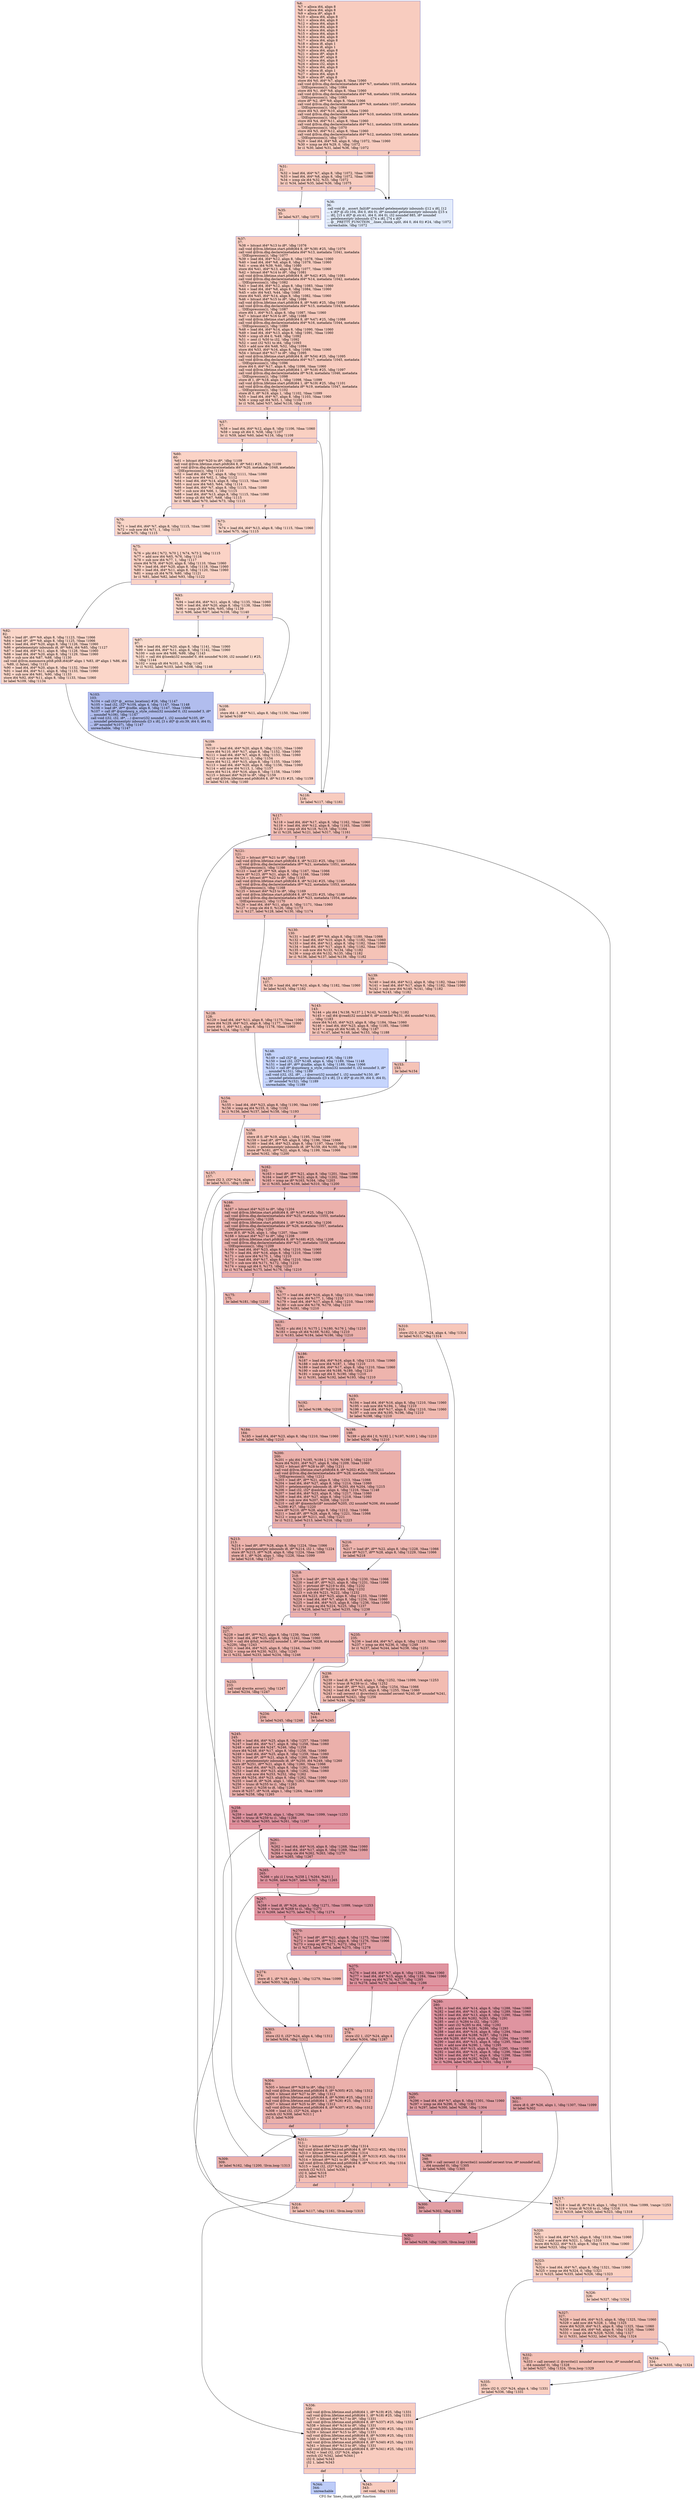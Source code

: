 digraph "CFG for 'lines_chunk_split' function" {
	label="CFG for 'lines_chunk_split' function";

	Node0xc3ccd0 [shape=record,color="#3d50c3ff", style=filled, fillcolor="#f08b6e70",label="{%6:\l  %7 = alloca i64, align 8\l  %8 = alloca i64, align 8\l  %9 = alloca i8*, align 8\l  %10 = alloca i64, align 8\l  %11 = alloca i64, align 8\l  %12 = alloca i64, align 8\l  %13 = alloca i64, align 8\l  %14 = alloca i64, align 8\l  %15 = alloca i64, align 8\l  %16 = alloca i64, align 8\l  %17 = alloca i64, align 8\l  %18 = alloca i8, align 1\l  %19 = alloca i8, align 1\l  %20 = alloca i64, align 8\l  %21 = alloca i8*, align 8\l  %22 = alloca i8*, align 8\l  %23 = alloca i64, align 8\l  %24 = alloca i32, align 4\l  %25 = alloca i64, align 8\l  %26 = alloca i8, align 1\l  %27 = alloca i64, align 8\l  %28 = alloca i8*, align 8\l  store i64 %0, i64* %7, align 8, !tbaa !1060\l  call void @llvm.dbg.declare(metadata i64* %7, metadata !1035, metadata\l... !DIExpression()), !dbg !1064\l  store i64 %1, i64* %8, align 8, !tbaa !1060\l  call void @llvm.dbg.declare(metadata i64* %8, metadata !1036, metadata\l... !DIExpression()), !dbg !1065\l  store i8* %2, i8** %9, align 8, !tbaa !1066\l  call void @llvm.dbg.declare(metadata i8** %9, metadata !1037, metadata\l... !DIExpression()), !dbg !1068\l  store i64 %3, i64* %10, align 8, !tbaa !1060\l  call void @llvm.dbg.declare(metadata i64* %10, metadata !1038, metadata\l... !DIExpression()), !dbg !1069\l  store i64 %4, i64* %11, align 8, !tbaa !1060\l  call void @llvm.dbg.declare(metadata i64* %11, metadata !1039, metadata\l... !DIExpression()), !dbg !1070\l  store i64 %5, i64* %12, align 8, !tbaa !1060\l  call void @llvm.dbg.declare(metadata i64* %12, metadata !1040, metadata\l... !DIExpression()), !dbg !1071\l  %29 = load i64, i64* %8, align 8, !dbg !1072, !tbaa !1060\l  %30 = icmp ne i64 %29, 0, !dbg !1072\l  br i1 %30, label %31, label %36, !dbg !1072\l|{<s0>T|<s1>F}}"];
	Node0xc3ccd0:s0 -> Node0xc3cfb0;
	Node0xc3ccd0:s1 -> Node0xc3d050;
	Node0xc3cfb0 [shape=record,color="#3d50c3ff", style=filled, fillcolor="#f08b6e70",label="{%31:\l31:                                               \l  %32 = load i64, i64* %7, align 8, !dbg !1072, !tbaa !1060\l  %33 = load i64, i64* %8, align 8, !dbg !1072, !tbaa !1060\l  %34 = icmp sle i64 %32, %33, !dbg !1072\l  br i1 %34, label %35, label %36, !dbg !1075\l|{<s0>T|<s1>F}}"];
	Node0xc3cfb0:s0 -> Node0xc3d000;
	Node0xc3cfb0:s1 -> Node0xc3d050;
	Node0xc3d000 [shape=record,color="#3d50c3ff", style=filled, fillcolor="#f08b6e70",label="{%35:\l35:                                               \l  br label %37, !dbg !1075\l}"];
	Node0xc3d000 -> Node0xc3d0a0;
	Node0xc3d050 [shape=record,color="#3d50c3ff", style=filled, fillcolor="#bfd3f670",label="{%36:\l36:                                               \l  call void @__assert_fail(i8* noundef getelementptr inbounds ([12 x i8], [12\l... x i8]* @.str.104, i64 0, i64 0), i8* noundef getelementptr inbounds ([15 x\l... i8], [15 x i8]* @.str.41, i64 0, i64 0), i32 noundef 885, i8* noundef\l... getelementptr inbounds ([74 x i8], [74 x i8]*\l... @__PRETTY_FUNCTION__.lines_chunk_split, i64 0, i64 0)) #24, !dbg !1072\l  unreachable, !dbg !1072\l}"];
	Node0xc3d0a0 [shape=record,color="#3d50c3ff", style=filled, fillcolor="#f08b6e70",label="{%37:\l37:                                               \l  %38 = bitcast i64* %13 to i8*, !dbg !1076\l  call void @llvm.lifetime.start.p0i8(i64 8, i8* %38) #25, !dbg !1076\l  call void @llvm.dbg.declare(metadata i64* %13, metadata !1041, metadata\l... !DIExpression()), !dbg !1077\l  %39 = load i64, i64* %12, align 8, !dbg !1078, !tbaa !1060\l  %40 = load i64, i64* %8, align 8, !dbg !1079, !tbaa !1060\l  %41 = srem i64 %39, %40, !dbg !1080\l  store i64 %41, i64* %13, align 8, !dbg !1077, !tbaa !1060\l  %42 = bitcast i64* %14 to i8*, !dbg !1081\l  call void @llvm.lifetime.start.p0i8(i64 8, i8* %42) #25, !dbg !1081\l  call void @llvm.dbg.declare(metadata i64* %14, metadata !1042, metadata\l... !DIExpression()), !dbg !1082\l  %43 = load i64, i64* %12, align 8, !dbg !1083, !tbaa !1060\l  %44 = load i64, i64* %8, align 8, !dbg !1084, !tbaa !1060\l  %45 = sdiv i64 %43, %44, !dbg !1085\l  store i64 %45, i64* %14, align 8, !dbg !1082, !tbaa !1060\l  %46 = bitcast i64* %15 to i8*, !dbg !1086\l  call void @llvm.lifetime.start.p0i8(i64 8, i8* %46) #25, !dbg !1086\l  call void @llvm.dbg.declare(metadata i64* %15, metadata !1043, metadata\l... !DIExpression()), !dbg !1087\l  store i64 1, i64* %15, align 8, !dbg !1087, !tbaa !1060\l  %47 = bitcast i64* %16 to i8*, !dbg !1088\l  call void @llvm.lifetime.start.p0i8(i64 8, i8* %47) #25, !dbg !1088\l  call void @llvm.dbg.declare(metadata i64* %16, metadata !1044, metadata\l... !DIExpression()), !dbg !1089\l  %48 = load i64, i64* %14, align 8, !dbg !1090, !tbaa !1060\l  %49 = load i64, i64* %13, align 8, !dbg !1091, !tbaa !1060\l  %50 = icmp slt i64 0, %49, !dbg !1092\l  %51 = zext i1 %50 to i32, !dbg !1092\l  %52 = sext i32 %51 to i64, !dbg !1093\l  %53 = add nsw i64 %48, %52, !dbg !1094\l  store i64 %53, i64* %16, align 8, !dbg !1089, !tbaa !1060\l  %54 = bitcast i64* %17 to i8*, !dbg !1095\l  call void @llvm.lifetime.start.p0i8(i64 8, i8* %54) #25, !dbg !1095\l  call void @llvm.dbg.declare(metadata i64* %17, metadata !1045, metadata\l... !DIExpression()), !dbg !1096\l  store i64 0, i64* %17, align 8, !dbg !1096, !tbaa !1060\l  call void @llvm.lifetime.start.p0i8(i64 1, i8* %18) #25, !dbg !1097\l  call void @llvm.dbg.declare(metadata i8* %18, metadata !1046, metadata\l... !DIExpression()), !dbg !1098\l  store i8 1, i8* %18, align 1, !dbg !1098, !tbaa !1099\l  call void @llvm.lifetime.start.p0i8(i64 1, i8* %19) #25, !dbg !1101\l  call void @llvm.dbg.declare(metadata i8* %19, metadata !1047, metadata\l... !DIExpression()), !dbg !1102\l  store i8 0, i8* %19, align 1, !dbg !1102, !tbaa !1099\l  %55 = load i64, i64* %7, align 8, !dbg !1103, !tbaa !1060\l  %56 = icmp sgt i64 %55, 1, !dbg !1104\l  br i1 %56, label %57, label %116, !dbg !1105\l|{<s0>T|<s1>F}}"];
	Node0xc3d0a0:s0 -> Node0xc3d0f0;
	Node0xc3d0a0:s1 -> Node0xc3d460;
	Node0xc3d0f0 [shape=record,color="#3d50c3ff", style=filled, fillcolor="#f3947570",label="{%57:\l57:                                               \l  %58 = load i64, i64* %12, align 8, !dbg !1106, !tbaa !1060\l  %59 = icmp slt i64 0, %58, !dbg !1107\l  br i1 %59, label %60, label %116, !dbg !1108\l|{<s0>T|<s1>F}}"];
	Node0xc3d0f0:s0 -> Node0xc3d140;
	Node0xc3d0f0:s1 -> Node0xc3d460;
	Node0xc3d140 [shape=record,color="#3d50c3ff", style=filled, fillcolor="#f59c7d70",label="{%60:\l60:                                               \l  %61 = bitcast i64* %20 to i8*, !dbg !1109\l  call void @llvm.lifetime.start.p0i8(i64 8, i8* %61) #25, !dbg !1109\l  call void @llvm.dbg.declare(metadata i64* %20, metadata !1048, metadata\l... !DIExpression()), !dbg !1110\l  %62 = load i64, i64* %7, align 8, !dbg !1111, !tbaa !1060\l  %63 = sub nsw i64 %62, 1, !dbg !1112\l  %64 = load i64, i64* %14, align 8, !dbg !1113, !tbaa !1060\l  %65 = mul nsw i64 %63, %64, !dbg !1114\l  %66 = load i64, i64* %7, align 8, !dbg !1115, !tbaa !1060\l  %67 = sub nsw i64 %66, 1, !dbg !1115\l  %68 = load i64, i64* %13, align 8, !dbg !1115, !tbaa !1060\l  %69 = icmp slt i64 %67, %68, !dbg !1115\l  br i1 %69, label %70, label %73, !dbg !1115\l|{<s0>T|<s1>F}}"];
	Node0xc3d140:s0 -> Node0xc3d190;
	Node0xc3d140:s1 -> Node0xc3d1e0;
	Node0xc3d190 [shape=record,color="#3d50c3ff", style=filled, fillcolor="#f6a38570",label="{%70:\l70:                                               \l  %71 = load i64, i64* %7, align 8, !dbg !1115, !tbaa !1060\l  %72 = sub nsw i64 %71, 1, !dbg !1115\l  br label %75, !dbg !1115\l}"];
	Node0xc3d190 -> Node0xc3d230;
	Node0xc3d1e0 [shape=record,color="#3d50c3ff", style=filled, fillcolor="#f6a38570",label="{%73:\l73:                                               \l  %74 = load i64, i64* %13, align 8, !dbg !1115, !tbaa !1060\l  br label %75, !dbg !1115\l}"];
	Node0xc3d1e0 -> Node0xc3d230;
	Node0xc3d230 [shape=record,color="#3d50c3ff", style=filled, fillcolor="#f59c7d70",label="{%75:\l75:                                               \l  %76 = phi i64 [ %72, %70 ], [ %74, %73 ], !dbg !1115\l  %77 = add nsw i64 %65, %76, !dbg !1116\l  %78 = sub nsw i64 %77, 1, !dbg !1117\l  store i64 %78, i64* %20, align 8, !dbg !1110, !tbaa !1060\l  %79 = load i64, i64* %20, align 8, !dbg !1118, !tbaa !1060\l  %80 = load i64, i64* %11, align 8, !dbg !1120, !tbaa !1060\l  %81 = icmp slt i64 %79, %80, !dbg !1121\l  br i1 %81, label %82, label %93, !dbg !1122\l|{<s0>T|<s1>F}}"];
	Node0xc3d230:s0 -> Node0xc3d280;
	Node0xc3d230:s1 -> Node0xc3d2d0;
	Node0xc3d280 [shape=record,color="#3d50c3ff", style=filled, fillcolor="#f6a38570",label="{%82:\l82:                                               \l  %83 = load i8*, i8** %9, align 8, !dbg !1123, !tbaa !1066\l  %84 = load i8*, i8** %9, align 8, !dbg !1125, !tbaa !1066\l  %85 = load i64, i64* %20, align 8, !dbg !1126, !tbaa !1060\l  %86 = getelementptr inbounds i8, i8* %84, i64 %85, !dbg !1127\l  %87 = load i64, i64* %11, align 8, !dbg !1128, !tbaa !1060\l  %88 = load i64, i64* %20, align 8, !dbg !1129, !tbaa !1060\l  %89 = sub nsw i64 %87, %88, !dbg !1130\l  call void @llvm.memmove.p0i8.p0i8.i64(i8* align 1 %83, i8* align 1 %86, i64\l... %89, i1 false), !dbg !1131\l  %90 = load i64, i64* %20, align 8, !dbg !1132, !tbaa !1060\l  %91 = load i64, i64* %11, align 8, !dbg !1133, !tbaa !1060\l  %92 = sub nsw i64 %91, %90, !dbg !1133\l  store i64 %92, i64* %11, align 8, !dbg !1133, !tbaa !1060\l  br label %109, !dbg !1134\l}"];
	Node0xc3d280 -> Node0xc3d410;
	Node0xc3d2d0 [shape=record,color="#3d50c3ff", style=filled, fillcolor="#f6a38570",label="{%93:\l93:                                               \l  %94 = load i64, i64* %11, align 8, !dbg !1135, !tbaa !1060\l  %95 = load i64, i64* %20, align 8, !dbg !1138, !tbaa !1060\l  %96 = icmp slt i64 %94, %95, !dbg !1139\l  br i1 %96, label %97, label %108, !dbg !1140\l|{<s0>T|<s1>F}}"];
	Node0xc3d2d0:s0 -> Node0xc3d320;
	Node0xc3d2d0:s1 -> Node0xc3d3c0;
	Node0xc3d320 [shape=record,color="#3d50c3ff", style=filled, fillcolor="#f7af9170",label="{%97:\l97:                                               \l  %98 = load i64, i64* %20, align 8, !dbg !1141, !tbaa !1060\l  %99 = load i64, i64* %11, align 8, !dbg !1142, !tbaa !1060\l  %100 = sub nsw i64 %98, %99, !dbg !1143\l  %101 = call i64 @lseek(i32 noundef 0, i64 noundef %100, i32 noundef 1) #25,\l... !dbg !1144\l  %102 = icmp slt i64 %101, 0, !dbg !1145\l  br i1 %102, label %103, label %108, !dbg !1146\l|{<s0>T|<s1>F}}"];
	Node0xc3d320:s0 -> Node0xc3d370;
	Node0xc3d320:s1 -> Node0xc3d3c0;
	Node0xc3d370 [shape=record,color="#3d50c3ff", style=filled, fillcolor="#4f69d970",label="{%103:\l103:                                              \l  %104 = call i32* @__errno_location() #26, !dbg !1147\l  %105 = load i32, i32* %104, align 4, !dbg !1147, !tbaa !1148\l  %106 = load i8*, i8** @infile, align 8, !dbg !1147, !tbaa !1066\l  %107 = call i8* @quotearg_n_style_colon(i32 noundef 0, i32 noundef 3, i8*\l... noundef %106), !dbg !1147\l  call void (i32, i32, i8*, ...) @error(i32 noundef 1, i32 noundef %105, i8*\l... noundef getelementptr inbounds ([3 x i8], [3 x i8]* @.str.39, i64 0, i64 0),\l... i8* noundef %107), !dbg !1147\l  unreachable, !dbg !1147\l}"];
	Node0xc3d3c0 [shape=record,color="#3d50c3ff", style=filled, fillcolor="#f6a38570",label="{%108:\l108:                                              \l  store i64 -1, i64* %11, align 8, !dbg !1150, !tbaa !1060\l  br label %109\l}"];
	Node0xc3d3c0 -> Node0xc3d410;
	Node0xc3d410 [shape=record,color="#3d50c3ff", style=filled, fillcolor="#f59c7d70",label="{%109:\l109:                                              \l  %110 = load i64, i64* %20, align 8, !dbg !1151, !tbaa !1060\l  store i64 %110, i64* %17, align 8, !dbg !1152, !tbaa !1060\l  %111 = load i64, i64* %7, align 8, !dbg !1153, !tbaa !1060\l  %112 = sub nsw i64 %111, 1, !dbg !1154\l  store i64 %112, i64* %15, align 8, !dbg !1155, !tbaa !1060\l  %113 = load i64, i64* %20, align 8, !dbg !1156, !tbaa !1060\l  %114 = add nsw i64 %113, 1, !dbg !1157\l  store i64 %114, i64* %16, align 8, !dbg !1158, !tbaa !1060\l  %115 = bitcast i64* %20 to i8*, !dbg !1159\l  call void @llvm.lifetime.end.p0i8(i64 8, i8* %115) #25, !dbg !1159\l  br label %116, !dbg !1160\l}"];
	Node0xc3d410 -> Node0xc3d460;
	Node0xc3d460 [shape=record,color="#3d50c3ff", style=filled, fillcolor="#f08b6e70",label="{%116:\l116:                                              \l  br label %117, !dbg !1161\l}"];
	Node0xc3d460 -> Node0xc3d4b0;
	Node0xc3d4b0 [shape=record,color="#3d50c3ff", style=filled, fillcolor="#e36c5570",label="{%117:\l117:                                              \l  %118 = load i64, i64* %17, align 8, !dbg !1162, !tbaa !1060\l  %119 = load i64, i64* %12, align 8, !dbg !1163, !tbaa !1060\l  %120 = icmp slt i64 %118, %119, !dbg !1164\l  br i1 %120, label %121, label %317, !dbg !1161\l|{<s0>T|<s1>F}}"];
	Node0xc3d4b0:s0 -> Node0xc3d500;
	Node0xc3d4b0:s1 -> Node0xc3e540;
	Node0xc3d500 [shape=record,color="#3d50c3ff", style=filled, fillcolor="#e36c5570",label="{%121:\l121:                                              \l  %122 = bitcast i8** %21 to i8*, !dbg !1165\l  call void @llvm.lifetime.start.p0i8(i64 8, i8* %122) #25, !dbg !1165\l  call void @llvm.dbg.declare(metadata i8** %21, metadata !1051, metadata\l... !DIExpression()), !dbg !1166\l  %123 = load i8*, i8** %9, align 8, !dbg !1167, !tbaa !1066\l  store i8* %123, i8** %21, align 8, !dbg !1166, !tbaa !1066\l  %124 = bitcast i8** %22 to i8*, !dbg !1165\l  call void @llvm.lifetime.start.p0i8(i64 8, i8* %124) #25, !dbg !1165\l  call void @llvm.dbg.declare(metadata i8** %22, metadata !1053, metadata\l... !DIExpression()), !dbg !1168\l  %125 = bitcast i64* %23 to i8*, !dbg !1169\l  call void @llvm.lifetime.start.p0i8(i64 8, i8* %125) #25, !dbg !1169\l  call void @llvm.dbg.declare(metadata i64* %23, metadata !1054, metadata\l... !DIExpression()), !dbg !1170\l  %126 = load i64, i64* %11, align 8, !dbg !1171, !tbaa !1060\l  %127 = icmp sle i64 0, %126, !dbg !1173\l  br i1 %127, label %128, label %130, !dbg !1174\l|{<s0>T|<s1>F}}"];
	Node0xc3d500:s0 -> Node0xc3d550;
	Node0xc3d500:s1 -> Node0xc3d5a0;
	Node0xc3d550 [shape=record,color="#3d50c3ff", style=filled, fillcolor="#e8765c70",label="{%128:\l128:                                              \l  %129 = load i64, i64* %11, align 8, !dbg !1175, !tbaa !1060\l  store i64 %129, i64* %23, align 8, !dbg !1177, !tbaa !1060\l  store i64 -1, i64* %11, align 8, !dbg !1178, !tbaa !1060\l  br label %154, !dbg !1179\l}"];
	Node0xc3d550 -> Node0xc3d780;
	Node0xc3d5a0 [shape=record,color="#3d50c3ff", style=filled, fillcolor="#e8765c70",label="{%130:\l130:                                              \l  %131 = load i8*, i8** %9, align 8, !dbg !1180, !tbaa !1066\l  %132 = load i64, i64* %10, align 8, !dbg !1182, !tbaa !1060\l  %133 = load i64, i64* %12, align 8, !dbg !1182, !tbaa !1060\l  %134 = load i64, i64* %17, align 8, !dbg !1182, !tbaa !1060\l  %135 = sub nsw i64 %133, %134, !dbg !1182\l  %136 = icmp slt i64 %132, %135, !dbg !1182\l  br i1 %136, label %137, label %139, !dbg !1182\l|{<s0>T|<s1>F}}"];
	Node0xc3d5a0:s0 -> Node0xc3d5f0;
	Node0xc3d5a0:s1 -> Node0xc3d640;
	Node0xc3d5f0 [shape=record,color="#3d50c3ff", style=filled, fillcolor="#ec7f6370",label="{%137:\l137:                                              \l  %138 = load i64, i64* %10, align 8, !dbg !1182, !tbaa !1060\l  br label %143, !dbg !1182\l}"];
	Node0xc3d5f0 -> Node0xc3d690;
	Node0xc3d640 [shape=record,color="#3d50c3ff", style=filled, fillcolor="#ec7f6370",label="{%139:\l139:                                              \l  %140 = load i64, i64* %12, align 8, !dbg !1182, !tbaa !1060\l  %141 = load i64, i64* %17, align 8, !dbg !1182, !tbaa !1060\l  %142 = sub nsw i64 %140, %141, !dbg !1182\l  br label %143, !dbg !1182\l}"];
	Node0xc3d640 -> Node0xc3d690;
	Node0xc3d690 [shape=record,color="#3d50c3ff", style=filled, fillcolor="#e8765c70",label="{%143:\l143:                                              \l  %144 = phi i64 [ %138, %137 ], [ %142, %139 ], !dbg !1182\l  %145 = call i64 @read(i32 noundef 0, i8* noundef %131, i64 noundef %144),\l... !dbg !1183\l  store i64 %145, i64* %23, align 8, !dbg !1184, !tbaa !1060\l  %146 = load i64, i64* %23, align 8, !dbg !1185, !tbaa !1060\l  %147 = icmp slt i64 %146, 0, !dbg !1187\l  br i1 %147, label %148, label %153, !dbg !1188\l|{<s0>T|<s1>F}}"];
	Node0xc3d690:s0 -> Node0xc3d6e0;
	Node0xc3d690:s1 -> Node0xc3d730;
	Node0xc3d6e0 [shape=record,color="#3d50c3ff", style=filled, fillcolor="#7ea1fa70",label="{%148:\l148:                                              \l  %149 = call i32* @__errno_location() #26, !dbg !1189\l  %150 = load i32, i32* %149, align 4, !dbg !1189, !tbaa !1148\l  %151 = load i8*, i8** @infile, align 8, !dbg !1189, !tbaa !1066\l  %152 = call i8* @quotearg_n_style_colon(i32 noundef 0, i32 noundef 3, i8*\l... noundef %151), !dbg !1189\l  call void (i32, i32, i8*, ...) @error(i32 noundef 1, i32 noundef %150, i8*\l... noundef getelementptr inbounds ([3 x i8], [3 x i8]* @.str.39, i64 0, i64 0),\l... i8* noundef %152), !dbg !1189\l  unreachable, !dbg !1189\l}"];
	Node0xc3d730 [shape=record,color="#3d50c3ff", style=filled, fillcolor="#e8765c70",label="{%153:\l153:                                              \l  br label %154\l}"];
	Node0xc3d730 -> Node0xc3d780;
	Node0xc3d780 [shape=record,color="#3d50c3ff", style=filled, fillcolor="#e36c5570",label="{%154:\l154:                                              \l  %155 = load i64, i64* %23, align 8, !dbg !1190, !tbaa !1060\l  %156 = icmp eq i64 %155, 0, !dbg !1192\l  br i1 %156, label %157, label %158, !dbg !1193\l|{<s0>T|<s1>F}}"];
	Node0xc3d780:s0 -> Node0xc3d7d0;
	Node0xc3d780:s1 -> Node0xc3d820;
	Node0xc3d7d0 [shape=record,color="#3d50c3ff", style=filled, fillcolor="#e97a5f70",label="{%157:\l157:                                              \l  store i32 3, i32* %24, align 4\l  br label %311, !dbg !1194\l}"];
	Node0xc3d7d0 -> Node0xc3e4a0;
	Node0xc3d820 [shape=record,color="#3d50c3ff", style=filled, fillcolor="#e8765c70",label="{%158:\l158:                                              \l  store i8 0, i8* %19, align 1, !dbg !1195, !tbaa !1099\l  %159 = load i8*, i8** %9, align 8, !dbg !1196, !tbaa !1066\l  %160 = load i64, i64* %23, align 8, !dbg !1197, !tbaa !1060\l  %161 = getelementptr inbounds i8, i8* %159, i64 %160, !dbg !1198\l  store i8* %161, i8** %22, align 8, !dbg !1199, !tbaa !1066\l  br label %162, !dbg !1200\l}"];
	Node0xc3d820 -> Node0xc3d870;
	Node0xc3d870 [shape=record,color="#3d50c3ff", style=filled, fillcolor="#d0473d70",label="{%162:\l162:                                              \l  %163 = load i8*, i8** %21, align 8, !dbg !1201, !tbaa !1066\l  %164 = load i8*, i8** %22, align 8, !dbg !1202, !tbaa !1066\l  %165 = icmp ne i8* %163, %164, !dbg !1203\l  br i1 %165, label %166, label %310, !dbg !1200\l|{<s0>T|<s1>F}}"];
	Node0xc3d870:s0 -> Node0xc3d8c0;
	Node0xc3d870:s1 -> Node0xc3e450;
	Node0xc3d8c0 [shape=record,color="#3d50c3ff", style=filled, fillcolor="#d24b4070",label="{%166:\l166:                                              \l  %167 = bitcast i64* %25 to i8*, !dbg !1204\l  call void @llvm.lifetime.start.p0i8(i64 8, i8* %167) #25, !dbg !1204\l  call void @llvm.dbg.declare(metadata i64* %25, metadata !1055, metadata\l... !DIExpression()), !dbg !1205\l  call void @llvm.lifetime.start.p0i8(i64 1, i8* %26) #25, !dbg !1206\l  call void @llvm.dbg.declare(metadata i8* %26, metadata !1057, metadata\l... !DIExpression()), !dbg !1207\l  store i8 0, i8* %26, align 1, !dbg !1207, !tbaa !1099\l  %168 = bitcast i64* %27 to i8*, !dbg !1208\l  call void @llvm.lifetime.start.p0i8(i64 8, i8* %168) #25, !dbg !1208\l  call void @llvm.dbg.declare(metadata i64* %27, metadata !1058, metadata\l... !DIExpression()), !dbg !1209\l  %169 = load i64, i64* %23, align 8, !dbg !1210, !tbaa !1060\l  %170 = load i64, i64* %16, align 8, !dbg !1210, !tbaa !1060\l  %171 = sub nsw i64 %170, 1, !dbg !1210\l  %172 = load i64, i64* %17, align 8, !dbg !1210, !tbaa !1060\l  %173 = sub nsw i64 %171, %172, !dbg !1210\l  %174 = icmp sgt i64 0, %173, !dbg !1210\l  br i1 %174, label %175, label %176, !dbg !1210\l|{<s0>T|<s1>F}}"];
	Node0xc3d8c0:s0 -> Node0xc3d910;
	Node0xc3d8c0:s1 -> Node0xc3d960;
	Node0xc3d910 [shape=record,color="#3d50c3ff", style=filled, fillcolor="#d8564670",label="{%175:\l175:                                              \l  br label %181, !dbg !1210\l}"];
	Node0xc3d910 -> Node0xc3d9b0;
	Node0xc3d960 [shape=record,color="#3d50c3ff", style=filled, fillcolor="#d8564670",label="{%176:\l176:                                              \l  %177 = load i64, i64* %16, align 8, !dbg !1210, !tbaa !1060\l  %178 = sub nsw i64 %177, 1, !dbg !1210\l  %179 = load i64, i64* %17, align 8, !dbg !1210, !tbaa !1060\l  %180 = sub nsw i64 %178, %179, !dbg !1210\l  br label %181, !dbg !1210\l}"];
	Node0xc3d960 -> Node0xc3d9b0;
	Node0xc3d9b0 [shape=record,color="#3d50c3ff", style=filled, fillcolor="#d24b4070",label="{%181:\l181:                                              \l  %182 = phi i64 [ 0, %175 ], [ %180, %176 ], !dbg !1210\l  %183 = icmp slt i64 %169, %182, !dbg !1210\l  br i1 %183, label %184, label %186, !dbg !1210\l|{<s0>T|<s1>F}}"];
	Node0xc3d9b0:s0 -> Node0xc3da00;
	Node0xc3d9b0:s1 -> Node0xc3da50;
	Node0xc3da00 [shape=record,color="#3d50c3ff", style=filled, fillcolor="#d8564670",label="{%184:\l184:                                              \l  %185 = load i64, i64* %23, align 8, !dbg !1210, !tbaa !1060\l  br label %200, !dbg !1210\l}"];
	Node0xc3da00 -> Node0xc3db90;
	Node0xc3da50 [shape=record,color="#3d50c3ff", style=filled, fillcolor="#d8564670",label="{%186:\l186:                                              \l  %187 = load i64, i64* %16, align 8, !dbg !1210, !tbaa !1060\l  %188 = sub nsw i64 %187, 1, !dbg !1210\l  %189 = load i64, i64* %17, align 8, !dbg !1210, !tbaa !1060\l  %190 = sub nsw i64 %188, %189, !dbg !1210\l  %191 = icmp sgt i64 0, %190, !dbg !1210\l  br i1 %191, label %192, label %193, !dbg !1210\l|{<s0>T|<s1>F}}"];
	Node0xc3da50:s0 -> Node0xc3daa0;
	Node0xc3da50:s1 -> Node0xc3daf0;
	Node0xc3daa0 [shape=record,color="#3d50c3ff", style=filled, fillcolor="#de614d70",label="{%192:\l192:                                              \l  br label %198, !dbg !1210\l}"];
	Node0xc3daa0 -> Node0xc3db40;
	Node0xc3daf0 [shape=record,color="#3d50c3ff", style=filled, fillcolor="#de614d70",label="{%193:\l193:                                              \l  %194 = load i64, i64* %16, align 8, !dbg !1210, !tbaa !1060\l  %195 = sub nsw i64 %194, 1, !dbg !1210\l  %196 = load i64, i64* %17, align 8, !dbg !1210, !tbaa !1060\l  %197 = sub nsw i64 %195, %196, !dbg !1210\l  br label %198, !dbg !1210\l}"];
	Node0xc3daf0 -> Node0xc3db40;
	Node0xc3db40 [shape=record,color="#3d50c3ff", style=filled, fillcolor="#d8564670",label="{%198:\l198:                                              \l  %199 = phi i64 [ 0, %192 ], [ %197, %193 ], !dbg !1210\l  br label %200, !dbg !1210\l}"];
	Node0xc3db40 -> Node0xc3db90;
	Node0xc3db90 [shape=record,color="#3d50c3ff", style=filled, fillcolor="#d24b4070",label="{%200:\l200:                                              \l  %201 = phi i64 [ %185, %184 ], [ %199, %198 ], !dbg !1210\l  store i64 %201, i64* %27, align 8, !dbg !1209, !tbaa !1060\l  %202 = bitcast i8** %28 to i8*, !dbg !1211\l  call void @llvm.lifetime.start.p0i8(i64 8, i8* %202) #25, !dbg !1211\l  call void @llvm.dbg.declare(metadata i8** %28, metadata !1059, metadata\l... !DIExpression()), !dbg !1212\l  %203 = load i8*, i8** %21, align 8, !dbg !1213, !tbaa !1066\l  %204 = load i64, i64* %27, align 8, !dbg !1214, !tbaa !1060\l  %205 = getelementptr inbounds i8, i8* %203, i64 %204, !dbg !1215\l  %206 = load i32, i32* @eolchar, align 4, !dbg !1216, !tbaa !1148\l  %207 = load i64, i64* %23, align 8, !dbg !1217, !tbaa !1060\l  %208 = load i64, i64* %27, align 8, !dbg !1218, !tbaa !1060\l  %209 = sub nsw i64 %207, %208, !dbg !1219\l  %210 = call i8* @memchr(i8* noundef %205, i32 noundef %206, i64 noundef\l... %209) #27, !dbg !1220\l  store i8* %210, i8** %28, align 8, !dbg !1212, !tbaa !1066\l  %211 = load i8*, i8** %28, align 8, !dbg !1221, !tbaa !1066\l  %212 = icmp ne i8* %211, null, !dbg !1221\l  br i1 %212, label %213, label %216, !dbg !1223\l|{<s0>T|<s1>F}}"];
	Node0xc3db90:s0 -> Node0xc3dbe0;
	Node0xc3db90:s1 -> Node0xc3dc30;
	Node0xc3dbe0 [shape=record,color="#3d50c3ff", style=filled, fillcolor="#d6524470",label="{%213:\l213:                                              \l  %214 = load i8*, i8** %28, align 8, !dbg !1224, !tbaa !1066\l  %215 = getelementptr inbounds i8, i8* %214, i32 1, !dbg !1224\l  store i8* %215, i8** %28, align 8, !dbg !1224, !tbaa !1066\l  store i8 1, i8* %26, align 1, !dbg !1226, !tbaa !1099\l  br label %218, !dbg !1227\l}"];
	Node0xc3dbe0 -> Node0xc3dc80;
	Node0xc3dc30 [shape=record,color="#3d50c3ff", style=filled, fillcolor="#d8564670",label="{%216:\l216:                                              \l  %217 = load i8*, i8** %22, align 8, !dbg !1228, !tbaa !1066\l  store i8* %217, i8** %28, align 8, !dbg !1229, !tbaa !1066\l  br label %218\l}"];
	Node0xc3dc30 -> Node0xc3dc80;
	Node0xc3dc80 [shape=record,color="#3d50c3ff", style=filled, fillcolor="#d24b4070",label="{%218:\l218:                                              \l  %219 = load i8*, i8** %28, align 8, !dbg !1230, !tbaa !1066\l  %220 = load i8*, i8** %21, align 8, !dbg !1231, !tbaa !1066\l  %221 = ptrtoint i8* %219 to i64, !dbg !1232\l  %222 = ptrtoint i8* %220 to i64, !dbg !1232\l  %223 = sub i64 %221, %222, !dbg !1232\l  store i64 %223, i64* %25, align 8, !dbg !1233, !tbaa !1060\l  %224 = load i64, i64* %7, align 8, !dbg !1234, !tbaa !1060\l  %225 = load i64, i64* %15, align 8, !dbg !1236, !tbaa !1060\l  %226 = icmp eq i64 %224, %225, !dbg !1237\l  br i1 %226, label %227, label %235, !dbg !1238\l|{<s0>T|<s1>F}}"];
	Node0xc3dc80:s0 -> Node0xc3dcd0;
	Node0xc3dc80:s1 -> Node0xc3ddc0;
	Node0xc3dcd0 [shape=record,color="#3d50c3ff", style=filled, fillcolor="#d8564670",label="{%227:\l227:                                              \l  %228 = load i8*, i8** %21, align 8, !dbg !1239, !tbaa !1066\l  %229 = load i64, i64* %25, align 8, !dbg !1242, !tbaa !1060\l  %230 = call i64 @full_write(i32 noundef 1, i8* noundef %228, i64 noundef\l... %229), !dbg !1243\l  %231 = load i64, i64* %25, align 8, !dbg !1244, !tbaa !1060\l  %232 = icmp ne i64 %230, %231, !dbg !1245\l  br i1 %232, label %233, label %234, !dbg !1246\l|{<s0>T|<s1>F}}"];
	Node0xc3dcd0:s0 -> Node0xc3dd20;
	Node0xc3dcd0:s1 -> Node0xc3dd70;
	Node0xc3dd20 [shape=record,color="#3d50c3ff", style=filled, fillcolor="#de614d70",label="{%233:\l233:                                              \l  call void @write_error(), !dbg !1247\l  br label %234, !dbg !1247\l}"];
	Node0xc3dd20 -> Node0xc3dd70;
	Node0xc3dd70 [shape=record,color="#3d50c3ff", style=filled, fillcolor="#d8564670",label="{%234:\l234:                                              \l  br label %245, !dbg !1248\l}"];
	Node0xc3dd70 -> Node0xc3deb0;
	Node0xc3ddc0 [shape=record,color="#3d50c3ff", style=filled, fillcolor="#d8564670",label="{%235:\l235:                                              \l  %236 = load i64, i64* %7, align 8, !dbg !1249, !tbaa !1060\l  %237 = icmp ne i64 %236, 0, !dbg !1249\l  br i1 %237, label %244, label %238, !dbg !1251\l|{<s0>T|<s1>F}}"];
	Node0xc3ddc0:s0 -> Node0xc3de60;
	Node0xc3ddc0:s1 -> Node0xc3de10;
	Node0xc3de10 [shape=record,color="#3d50c3ff", style=filled, fillcolor="#e1675170",label="{%238:\l238:                                              \l  %239 = load i8, i8* %18, align 1, !dbg !1252, !tbaa !1099, !range !1253\l  %240 = trunc i8 %239 to i1, !dbg !1252\l  %241 = load i8*, i8** %21, align 8, !dbg !1254, !tbaa !1066\l  %242 = load i64, i64* %25, align 8, !dbg !1255, !tbaa !1060\l  %243 = call zeroext i1 @cwrite(i1 noundef zeroext %240, i8* noundef %241,\l... i64 noundef %242), !dbg !1256\l  br label %244, !dbg !1256\l}"];
	Node0xc3de10 -> Node0xc3de60;
	Node0xc3de60 [shape=record,color="#3d50c3ff", style=filled, fillcolor="#d8564670",label="{%244:\l244:                                              \l  br label %245\l}"];
	Node0xc3de60 -> Node0xc3deb0;
	Node0xc3deb0 [shape=record,color="#3d50c3ff", style=filled, fillcolor="#d24b4070",label="{%245:\l245:                                              \l  %246 = load i64, i64* %25, align 8, !dbg !1257, !tbaa !1060\l  %247 = load i64, i64* %17, align 8, !dbg !1258, !tbaa !1060\l  %248 = add nsw i64 %247, %246, !dbg !1258\l  store i64 %248, i64* %17, align 8, !dbg !1258, !tbaa !1060\l  %249 = load i64, i64* %25, align 8, !dbg !1259, !tbaa !1060\l  %250 = load i8*, i8** %21, align 8, !dbg !1260, !tbaa !1066\l  %251 = getelementptr inbounds i8, i8* %250, i64 %249, !dbg !1260\l  store i8* %251, i8** %21, align 8, !dbg !1260, !tbaa !1066\l  %252 = load i64, i64* %25, align 8, !dbg !1261, !tbaa !1060\l  %253 = load i64, i64* %23, align 8, !dbg !1262, !tbaa !1060\l  %254 = sub nsw i64 %253, %252, !dbg !1262\l  store i64 %254, i64* %23, align 8, !dbg !1262, !tbaa !1060\l  %255 = load i8, i8* %26, align 1, !dbg !1263, !tbaa !1099, !range !1253\l  %256 = trunc i8 %255 to i1, !dbg !1263\l  %257 = zext i1 %256 to i8, !dbg !1264\l  store i8 %257, i8* %18, align 1, !dbg !1264, !tbaa !1099\l  br label %258, !dbg !1265\l}"];
	Node0xc3deb0 -> Node0xc3df00;
	Node0xc3df00 [shape=record,color="#b70d28ff", style=filled, fillcolor="#b70d2870",label="{%258:\l258:                                              \l  %259 = load i8, i8* %26, align 1, !dbg !1266, !tbaa !1099, !range !1253\l  %260 = trunc i8 %259 to i1, !dbg !1266\l  br i1 %260, label %265, label %261, !dbg !1267\l|{<s0>T|<s1>F}}"];
	Node0xc3df00:s0 -> Node0xc3dfa0;
	Node0xc3df00:s1 -> Node0xc3df50;
	Node0xc3df50 [shape=record,color="#3d50c3ff", style=filled, fillcolor="#be242e70",label="{%261:\l261:                                              \l  %262 = load i64, i64* %16, align 8, !dbg !1268, !tbaa !1060\l  %263 = load i64, i64* %17, align 8, !dbg !1269, !tbaa !1060\l  %264 = icmp sle i64 %262, %263, !dbg !1270\l  br label %265, !dbg !1267\l}"];
	Node0xc3df50 -> Node0xc3dfa0;
	Node0xc3dfa0 [shape=record,color="#b70d28ff", style=filled, fillcolor="#b70d2870",label="{%265:\l265:                                              \l  %266 = phi i1 [ true, %258 ], [ %264, %261 ]\l  br i1 %266, label %267, label %303, !dbg !1265\l|{<s0>T|<s1>F}}"];
	Node0xc3dfa0:s0 -> Node0xc3dff0;
	Node0xc3dfa0:s1 -> Node0xc3e360;
	Node0xc3dff0 [shape=record,color="#b70d28ff", style=filled, fillcolor="#b70d2870",label="{%267:\l267:                                              \l  %268 = load i8, i8* %26, align 1, !dbg !1271, !tbaa !1099, !range !1253\l  %269 = trunc i8 %268 to i1, !dbg !1271\l  br i1 %269, label %275, label %270, !dbg !1274\l|{<s0>T|<s1>F}}"];
	Node0xc3dff0:s0 -> Node0xc3e0e0;
	Node0xc3dff0:s1 -> Node0xc3e040;
	Node0xc3e040 [shape=record,color="#3d50c3ff", style=filled, fillcolor="#be242e70",label="{%270:\l270:                                              \l  %271 = load i8*, i8** %21, align 8, !dbg !1275, !tbaa !1066\l  %272 = load i8*, i8** %22, align 8, !dbg !1276, !tbaa !1066\l  %273 = icmp eq i8* %271, %272, !dbg !1277\l  br i1 %273, label %274, label %275, !dbg !1278\l|{<s0>T|<s1>F}}"];
	Node0xc3e040:s0 -> Node0xc3e090;
	Node0xc3e040:s1 -> Node0xc3e0e0;
	Node0xc3e090 [shape=record,color="#3d50c3ff", style=filled, fillcolor="#de614d70",label="{%274:\l274:                                              \l  store i8 1, i8* %19, align 1, !dbg !1279, !tbaa !1099\l  br label %303, !dbg !1281\l}"];
	Node0xc3e090 -> Node0xc3e360;
	Node0xc3e0e0 [shape=record,color="#b70d28ff", style=filled, fillcolor="#b70d2870",label="{%275:\l275:                                              \l  %276 = load i64, i64* %7, align 8, !dbg !1282, !tbaa !1060\l  %277 = load i64, i64* %15, align 8, !dbg !1284, !tbaa !1060\l  %278 = icmp eq i64 %276, %277, !dbg !1285\l  br i1 %278, label %279, label %280, !dbg !1286\l|{<s0>T|<s1>F}}"];
	Node0xc3e0e0:s0 -> Node0xc3e130;
	Node0xc3e0e0:s1 -> Node0xc3e180;
	Node0xc3e130 [shape=record,color="#3d50c3ff", style=filled, fillcolor="#d8564670",label="{%279:\l279:                                              \l  store i32 1, i32* %24, align 4\l  br label %304, !dbg !1287\l}"];
	Node0xc3e130 -> Node0xc3e3b0;
	Node0xc3e180 [shape=record,color="#b70d28ff", style=filled, fillcolor="#b70d2870",label="{%280:\l280:                                              \l  %281 = load i64, i64* %14, align 8, !dbg !1288, !tbaa !1060\l  %282 = load i64, i64* %15, align 8, !dbg !1289, !tbaa !1060\l  %283 = load i64, i64* %13, align 8, !dbg !1290, !tbaa !1060\l  %284 = icmp slt i64 %282, %283, !dbg !1291\l  %285 = zext i1 %284 to i32, !dbg !1291\l  %286 = sext i32 %285 to i64, !dbg !1292\l  %287 = add nsw i64 %281, %286, !dbg !1293\l  %288 = load i64, i64* %16, align 8, !dbg !1294, !tbaa !1060\l  %289 = add nsw i64 %288, %287, !dbg !1294\l  store i64 %289, i64* %16, align 8, !dbg !1294, !tbaa !1060\l  %290 = load i64, i64* %15, align 8, !dbg !1295, !tbaa !1060\l  %291 = add nsw i64 %290, 1, !dbg !1295\l  store i64 %291, i64* %15, align 8, !dbg !1295, !tbaa !1060\l  %292 = load i64, i64* %16, align 8, !dbg !1296, !tbaa !1060\l  %293 = load i64, i64* %17, align 8, !dbg !1298, !tbaa !1060\l  %294 = icmp sle i64 %292, %293, !dbg !1299\l  br i1 %294, label %295, label %301, !dbg !1300\l|{<s0>T|<s1>F}}"];
	Node0xc3e180:s0 -> Node0xc3e1d0;
	Node0xc3e180:s1 -> Node0xc3e2c0;
	Node0xc3e1d0 [shape=record,color="#3d50c3ff", style=filled, fillcolor="#be242e70",label="{%295:\l295:                                              \l  %296 = load i64, i64* %7, align 8, !dbg !1301, !tbaa !1060\l  %297 = icmp ne i64 %296, 0, !dbg !1301\l  br i1 %297, label %300, label %298, !dbg !1304\l|{<s0>T|<s1>F}}"];
	Node0xc3e1d0:s0 -> Node0xc3e270;
	Node0xc3e1d0:s1 -> Node0xc3e220;
	Node0xc3e220 [shape=record,color="#3d50c3ff", style=filled, fillcolor="#ca3b3770",label="{%298:\l298:                                              \l  %299 = call zeroext i1 @cwrite(i1 noundef zeroext true, i8* noundef null,\l... i64 noundef 0), !dbg !1305\l  br label %300, !dbg !1305\l}"];
	Node0xc3e220 -> Node0xc3e270;
	Node0xc3e270 [shape=record,color="#3d50c3ff", style=filled, fillcolor="#be242e70",label="{%300:\l300:                                              \l  br label %302, !dbg !1306\l}"];
	Node0xc3e270 -> Node0xc3e310;
	Node0xc3e2c0 [shape=record,color="#3d50c3ff", style=filled, fillcolor="#be242e70",label="{%301:\l301:                                              \l  store i8 0, i8* %26, align 1, !dbg !1307, !tbaa !1099\l  br label %302\l}"];
	Node0xc3e2c0 -> Node0xc3e310;
	Node0xc3e310 [shape=record,color="#b70d28ff", style=filled, fillcolor="#b70d2870",label="{%302:\l302:                                              \l  br label %258, !dbg !1265, !llvm.loop !1308\l}"];
	Node0xc3e310 -> Node0xc3df00;
	Node0xc3e360 [shape=record,color="#3d50c3ff", style=filled, fillcolor="#d6524470",label="{%303:\l303:                                              \l  store i32 0, i32* %24, align 4, !dbg !1312\l  br label %304, !dbg !1312\l}"];
	Node0xc3e360 -> Node0xc3e3b0;
	Node0xc3e3b0 [shape=record,color="#3d50c3ff", style=filled, fillcolor="#d24b4070",label="{%304:\l304:                                              \l  %305 = bitcast i8** %28 to i8*, !dbg !1312\l  call void @llvm.lifetime.end.p0i8(i64 8, i8* %305) #25, !dbg !1312\l  %306 = bitcast i64* %27 to i8*, !dbg !1312\l  call void @llvm.lifetime.end.p0i8(i64 8, i8* %306) #25, !dbg !1312\l  call void @llvm.lifetime.end.p0i8(i64 1, i8* %26) #25, !dbg !1312\l  %307 = bitcast i64* %25 to i8*, !dbg !1312\l  call void @llvm.lifetime.end.p0i8(i64 8, i8* %307) #25, !dbg !1312\l  %308 = load i32, i32* %24, align 4\l  switch i32 %308, label %311 [\l    i32 0, label %309\l  ]\l|{<s0>def|<s1>0}}"];
	Node0xc3e3b0:s0 -> Node0xc3e4a0;
	Node0xc3e3b0:s1 -> Node0xc3e400;
	Node0xc3e400 [shape=record,color="#3d50c3ff", style=filled, fillcolor="#d24b4070",label="{%309:\l309:                                              \l  br label %162, !dbg !1200, !llvm.loop !1313\l}"];
	Node0xc3e400 -> Node0xc3d870;
	Node0xc3e450 [shape=record,color="#3d50c3ff", style=filled, fillcolor="#ec7f6370",label="{%310:\l310:                                              \l  store i32 0, i32* %24, align 4, !dbg !1314\l  br label %311, !dbg !1314\l}"];
	Node0xc3e450 -> Node0xc3e4a0;
	Node0xc3e4a0 [shape=record,color="#3d50c3ff", style=filled, fillcolor="#e36c5570",label="{%311:\l311:                                              \l  %312 = bitcast i64* %23 to i8*, !dbg !1314\l  call void @llvm.lifetime.end.p0i8(i64 8, i8* %312) #25, !dbg !1314\l  %313 = bitcast i8** %22 to i8*, !dbg !1314\l  call void @llvm.lifetime.end.p0i8(i64 8, i8* %313) #25, !dbg !1314\l  %314 = bitcast i8** %21 to i8*, !dbg !1314\l  call void @llvm.lifetime.end.p0i8(i64 8, i8* %314) #25, !dbg !1314\l  %315 = load i32, i32* %24, align 4\l  switch i32 %315, label %336 [\l    i32 0, label %316\l    i32 3, label %317\l  ]\l|{<s0>def|<s1>0|<s2>3}}"];
	Node0xc3e4a0:s0 -> Node0xc3e7c0;
	Node0xc3e4a0:s1 -> Node0xc3e4f0;
	Node0xc3e4a0:s2 -> Node0xc3e540;
	Node0xc3e4f0 [shape=record,color="#3d50c3ff", style=filled, fillcolor="#e5705870",label="{%316:\l316:                                              \l  br label %117, !dbg !1161, !llvm.loop !1315\l}"];
	Node0xc3e4f0 -> Node0xc3d4b0;
	Node0xc3e540 [shape=record,color="#3d50c3ff", style=filled, fillcolor="#f3947570",label="{%317:\l317:                                              \l  %318 = load i8, i8* %19, align 1, !dbg !1316, !tbaa !1099, !range !1253\l  %319 = trunc i8 %318 to i1, !dbg !1316\l  br i1 %319, label %320, label %323, !dbg !1318\l|{<s0>T|<s1>F}}"];
	Node0xc3e540:s0 -> Node0xc3e590;
	Node0xc3e540:s1 -> Node0xc3e5e0;
	Node0xc3e590 [shape=record,color="#3d50c3ff", style=filled, fillcolor="#f59c7d70",label="{%320:\l320:                                              \l  %321 = load i64, i64* %15, align 8, !dbg !1319, !tbaa !1060\l  %322 = add nsw i64 %321, 1, !dbg !1319\l  store i64 %322, i64* %15, align 8, !dbg !1319, !tbaa !1060\l  br label %323, !dbg !1320\l}"];
	Node0xc3e590 -> Node0xc3e5e0;
	Node0xc3e5e0 [shape=record,color="#3d50c3ff", style=filled, fillcolor="#f3947570",label="{%323:\l323:                                              \l  %324 = load i64, i64* %7, align 8, !dbg !1321, !tbaa !1060\l  %325 = icmp ne i64 %324, 0, !dbg !1321\l  br i1 %325, label %335, label %326, !dbg !1323\l|{<s0>T|<s1>F}}"];
	Node0xc3e5e0:s0 -> Node0xc3e770;
	Node0xc3e5e0:s1 -> Node0xc3e630;
	Node0xc3e630 [shape=record,color="#3d50c3ff", style=filled, fillcolor="#f59c7d70",label="{%326:\l326:                                              \l  br label %327, !dbg !1324\l}"];
	Node0xc3e630 -> Node0xc3e680;
	Node0xc3e680 [shape=record,color="#3d50c3ff", style=filled, fillcolor="#e5705870",label="{%327:\l327:                                              \l  %328 = load i64, i64* %15, align 8, !dbg !1325, !tbaa !1060\l  %329 = add nsw i64 %328, 1, !dbg !1325\l  store i64 %329, i64* %15, align 8, !dbg !1325, !tbaa !1060\l  %330 = load i64, i64* %8, align 8, !dbg !1326, !tbaa !1060\l  %331 = icmp sle i64 %328, %330, !dbg !1327\l  br i1 %331, label %332, label %334, !dbg !1324\l|{<s0>T|<s1>F}}"];
	Node0xc3e680:s0 -> Node0xc3e6d0;
	Node0xc3e680:s1 -> Node0xc3e720;
	Node0xc3e6d0 [shape=record,color="#3d50c3ff", style=filled, fillcolor="#e5705870",label="{%332:\l332:                                              \l  %333 = call zeroext i1 @cwrite(i1 noundef zeroext true, i8* noundef null,\l... i64 noundef 0), !dbg !1328\l  br label %327, !dbg !1324, !llvm.loop !1329\l}"];
	Node0xc3e6d0 -> Node0xc3e680;
	Node0xc3e720 [shape=record,color="#3d50c3ff", style=filled, fillcolor="#f59c7d70",label="{%334:\l334:                                              \l  br label %335, !dbg !1324\l}"];
	Node0xc3e720 -> Node0xc3e770;
	Node0xc3e770 [shape=record,color="#3d50c3ff", style=filled, fillcolor="#f3947570",label="{%335:\l335:                                              \l  store i32 0, i32* %24, align 4, !dbg !1331\l  br label %336, !dbg !1331\l}"];
	Node0xc3e770 -> Node0xc3e7c0;
	Node0xc3e7c0 [shape=record,color="#3d50c3ff", style=filled, fillcolor="#f08b6e70",label="{%336:\l336:                                              \l  call void @llvm.lifetime.end.p0i8(i64 1, i8* %19) #25, !dbg !1331\l  call void @llvm.lifetime.end.p0i8(i64 1, i8* %18) #25, !dbg !1331\l  %337 = bitcast i64* %17 to i8*, !dbg !1331\l  call void @llvm.lifetime.end.p0i8(i64 8, i8* %337) #25, !dbg !1331\l  %338 = bitcast i64* %16 to i8*, !dbg !1331\l  call void @llvm.lifetime.end.p0i8(i64 8, i8* %338) #25, !dbg !1331\l  %339 = bitcast i64* %15 to i8*, !dbg !1331\l  call void @llvm.lifetime.end.p0i8(i64 8, i8* %339) #25, !dbg !1331\l  %340 = bitcast i64* %14 to i8*, !dbg !1331\l  call void @llvm.lifetime.end.p0i8(i64 8, i8* %340) #25, !dbg !1331\l  %341 = bitcast i64* %13 to i8*, !dbg !1331\l  call void @llvm.lifetime.end.p0i8(i64 8, i8* %341) #25, !dbg !1331\l  %342 = load i32, i32* %24, align 4\l  switch i32 %342, label %344 [\l    i32 0, label %343\l    i32 1, label %343\l  ]\l|{<s0>def|<s1>0|<s2>1}}"];
	Node0xc3e7c0:s0 -> Node0xc3e860;
	Node0xc3e7c0:s1 -> Node0xc3e810;
	Node0xc3e7c0:s2 -> Node0xc3e810;
	Node0xc3e810 [shape=record,color="#3d50c3ff", style=filled, fillcolor="#f08b6e70",label="{%343:\l343:                                              \l  ret void, !dbg !1331\l}"];
	Node0xc3e860 [shape=record,color="#3d50c3ff", style=filled, fillcolor="#6a8bef70",label="{%344:\l344:                                              \l  unreachable\l}"];
}
